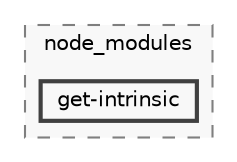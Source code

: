 digraph "backend/node_modules/get-intrinsic"
{
 // LATEX_PDF_SIZE
  bgcolor="transparent";
  edge [fontname=Helvetica,fontsize=10,labelfontname=Helvetica,labelfontsize=10];
  node [fontname=Helvetica,fontsize=10,shape=box,height=0.2,width=0.4];
  compound=true
  subgraph clusterdir_86dbea9de526ba50b112ba867d8b4b1f {
    graph [ bgcolor="#f8f8f8", pencolor="grey50", label="node_modules", fontname=Helvetica,fontsize=10 style="filled,dashed", URL="dir_86dbea9de526ba50b112ba867d8b4b1f.html",tooltip=""]
  dir_22fda740ceb7694247df9ff77e4b4b5a [label="get-intrinsic", fillcolor="#f8f8f8", color="grey25", style="filled,bold", URL="dir_22fda740ceb7694247df9ff77e4b4b5a.html",tooltip=""];
  }
}
